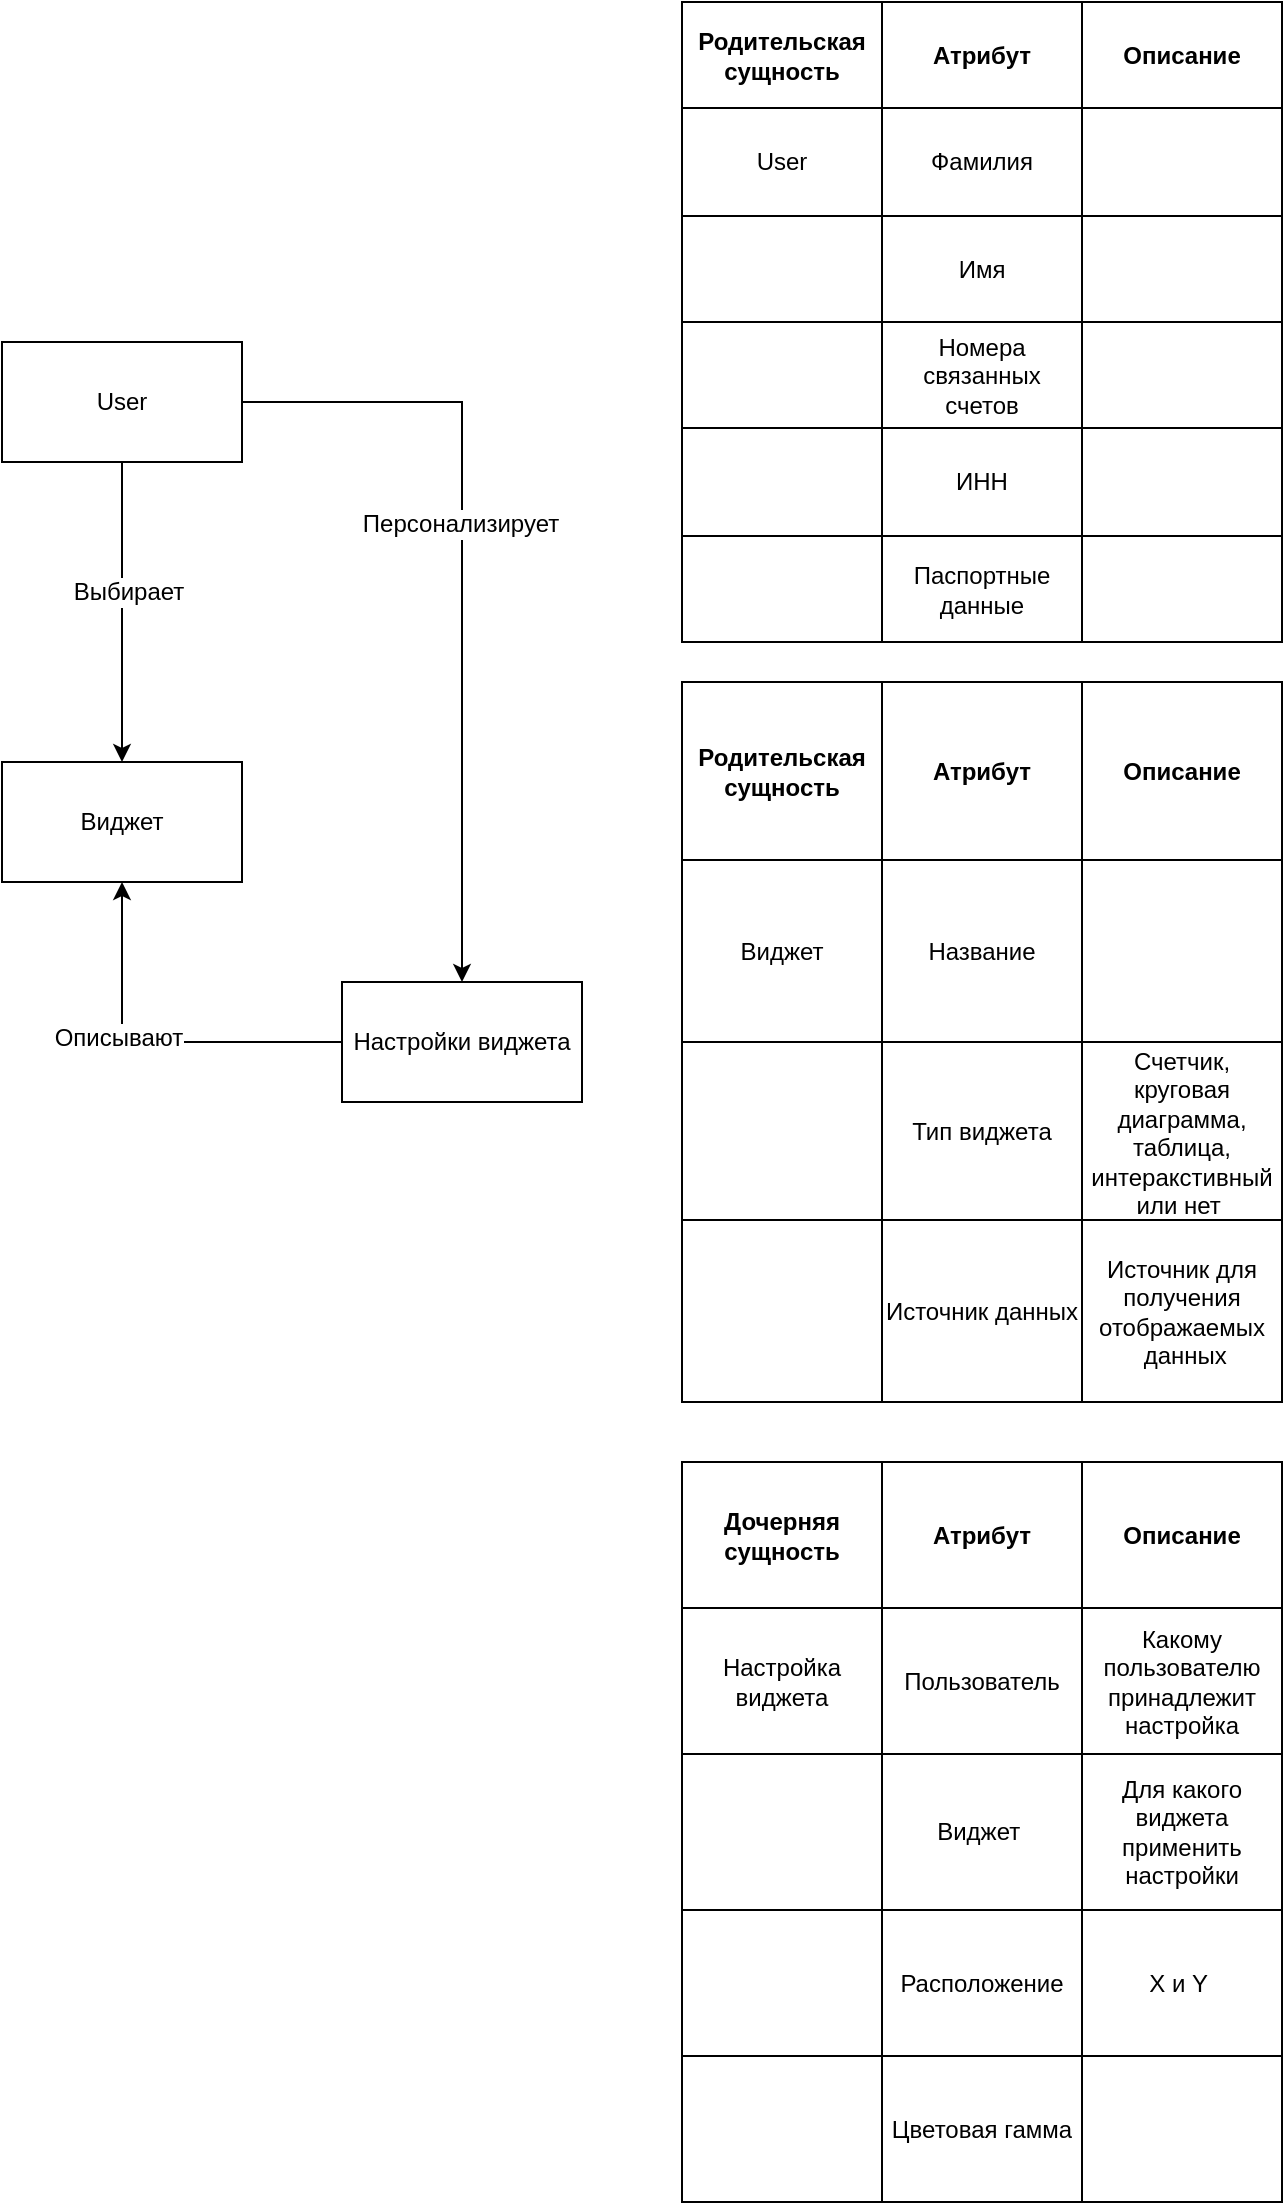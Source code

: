 <mxfile version="24.8.4">
  <diagram name="Страница — 1" id="faxVTMuRRljXTkS1WN6G">
    <mxGraphModel dx="470" dy="615" grid="1" gridSize="10" guides="1" tooltips="1" connect="1" arrows="1" fold="1" page="1" pageScale="1" pageWidth="827" pageHeight="1169" math="0" shadow="0">
      <root>
        <mxCell id="0" />
        <mxCell id="1" parent="0" />
        <mxCell id="xm2-nABP-ymJ9Zs_FAcM-1" style="edgeStyle=orthogonalEdgeStyle;rounded=0;orthogonalLoop=1;jettySize=auto;html=1;entryX=0.5;entryY=0;entryDx=0;entryDy=0;fontSize=12;" edge="1" parent="1" source="xm2-nABP-ymJ9Zs_FAcM-5" target="xm2-nABP-ymJ9Zs_FAcM-9">
          <mxGeometry relative="1" as="geometry" />
        </mxCell>
        <mxCell id="xm2-nABP-ymJ9Zs_FAcM-2" value="Персонализирует" style="edgeLabel;html=1;align=center;verticalAlign=middle;resizable=0;points=[];fontSize=12;" vertex="1" connectable="0" parent="xm2-nABP-ymJ9Zs_FAcM-1">
          <mxGeometry x="-0.145" y="-1" relative="1" as="geometry">
            <mxPoint as="offset" />
          </mxGeometry>
        </mxCell>
        <mxCell id="xm2-nABP-ymJ9Zs_FAcM-3" style="edgeStyle=orthogonalEdgeStyle;rounded=0;orthogonalLoop=1;jettySize=auto;html=1;fontSize=12;" edge="1" parent="1" source="xm2-nABP-ymJ9Zs_FAcM-5" target="xm2-nABP-ymJ9Zs_FAcM-6">
          <mxGeometry relative="1" as="geometry" />
        </mxCell>
        <mxCell id="xm2-nABP-ymJ9Zs_FAcM-4" value="Выбирает" style="edgeLabel;html=1;align=center;verticalAlign=middle;resizable=0;points=[];fontSize=12;" vertex="1" connectable="0" parent="xm2-nABP-ymJ9Zs_FAcM-3">
          <mxGeometry x="-0.133" y="3" relative="1" as="geometry">
            <mxPoint as="offset" />
          </mxGeometry>
        </mxCell>
        <mxCell id="xm2-nABP-ymJ9Zs_FAcM-5" value="User" style="rounded=0;whiteSpace=wrap;html=1;fontSize=12;" vertex="1" parent="1">
          <mxGeometry x="130" y="190" width="120" height="60" as="geometry" />
        </mxCell>
        <mxCell id="xm2-nABP-ymJ9Zs_FAcM-6" value="Виджет" style="rounded=0;whiteSpace=wrap;html=1;fontSize=12;" vertex="1" parent="1">
          <mxGeometry x="130" y="400" width="120" height="60" as="geometry" />
        </mxCell>
        <mxCell id="xm2-nABP-ymJ9Zs_FAcM-7" style="edgeStyle=orthogonalEdgeStyle;rounded=0;orthogonalLoop=1;jettySize=auto;html=1;entryX=0.5;entryY=1;entryDx=0;entryDy=0;fontSize=12;" edge="1" parent="1" source="xm2-nABP-ymJ9Zs_FAcM-9" target="xm2-nABP-ymJ9Zs_FAcM-6">
          <mxGeometry relative="1" as="geometry" />
        </mxCell>
        <mxCell id="xm2-nABP-ymJ9Zs_FAcM-8" value="Описывают" style="edgeLabel;html=1;align=center;verticalAlign=middle;resizable=0;points=[];fontSize=12;" vertex="1" connectable="0" parent="xm2-nABP-ymJ9Zs_FAcM-7">
          <mxGeometry x="0.179" y="2" relative="1" as="geometry">
            <mxPoint as="offset" />
          </mxGeometry>
        </mxCell>
        <mxCell id="xm2-nABP-ymJ9Zs_FAcM-9" value="Настройки виджета" style="rounded=0;whiteSpace=wrap;html=1;fontSize=12;" vertex="1" parent="1">
          <mxGeometry x="300" y="510" width="120" height="60" as="geometry" />
        </mxCell>
        <mxCell id="xm2-nABP-ymJ9Zs_FAcM-10" value="" style="shape=table;startSize=0;container=1;collapsible=0;childLayout=tableLayout;fontSize=12;" vertex="1" parent="1">
          <mxGeometry x="470" y="20" width="300" height="320" as="geometry" />
        </mxCell>
        <mxCell id="xm2-nABP-ymJ9Zs_FAcM-11" value="" style="shape=tableRow;horizontal=0;startSize=0;swimlaneHead=0;swimlaneBody=0;strokeColor=inherit;top=0;left=0;bottom=0;right=0;collapsible=0;dropTarget=0;fillColor=none;points=[[0,0.5],[1,0.5]];portConstraint=eastwest;fontSize=12;" vertex="1" parent="xm2-nABP-ymJ9Zs_FAcM-10">
          <mxGeometry width="300" height="53" as="geometry" />
        </mxCell>
        <mxCell id="xm2-nABP-ymJ9Zs_FAcM-12" value="Родительская сущность" style="shape=partialRectangle;html=1;whiteSpace=wrap;connectable=0;strokeColor=inherit;overflow=hidden;fillColor=none;top=0;left=0;bottom=0;right=0;pointerEvents=1;fontSize=12;fontStyle=1" vertex="1" parent="xm2-nABP-ymJ9Zs_FAcM-11">
          <mxGeometry width="100" height="53" as="geometry">
            <mxRectangle width="100" height="53" as="alternateBounds" />
          </mxGeometry>
        </mxCell>
        <mxCell id="xm2-nABP-ymJ9Zs_FAcM-13" value="&lt;font style=&quot;font-size: 12px;&quot;&gt;Атрибут&lt;/font&gt;" style="shape=partialRectangle;html=1;whiteSpace=wrap;connectable=0;strokeColor=inherit;overflow=hidden;fillColor=none;top=0;left=0;bottom=0;right=0;pointerEvents=1;fontSize=12;fontStyle=1" vertex="1" parent="xm2-nABP-ymJ9Zs_FAcM-11">
          <mxGeometry x="100" width="100" height="53" as="geometry">
            <mxRectangle width="100" height="53" as="alternateBounds" />
          </mxGeometry>
        </mxCell>
        <mxCell id="xm2-nABP-ymJ9Zs_FAcM-14" value="Описание" style="shape=partialRectangle;html=1;whiteSpace=wrap;connectable=0;strokeColor=inherit;overflow=hidden;fillColor=none;top=0;left=0;bottom=0;right=0;pointerEvents=1;fontSize=12;fontStyle=1" vertex="1" parent="xm2-nABP-ymJ9Zs_FAcM-11">
          <mxGeometry x="200" width="100" height="53" as="geometry">
            <mxRectangle width="100" height="53" as="alternateBounds" />
          </mxGeometry>
        </mxCell>
        <mxCell id="xm2-nABP-ymJ9Zs_FAcM-15" value="" style="shape=tableRow;horizontal=0;startSize=0;swimlaneHead=0;swimlaneBody=0;strokeColor=inherit;top=0;left=0;bottom=0;right=0;collapsible=0;dropTarget=0;fillColor=none;points=[[0,0.5],[1,0.5]];portConstraint=eastwest;fontSize=12;" vertex="1" parent="xm2-nABP-ymJ9Zs_FAcM-10">
          <mxGeometry y="53" width="300" height="54" as="geometry" />
        </mxCell>
        <mxCell id="xm2-nABP-ymJ9Zs_FAcM-16" value="User" style="shape=partialRectangle;html=1;whiteSpace=wrap;connectable=0;strokeColor=inherit;overflow=hidden;fillColor=none;top=0;left=0;bottom=0;right=0;pointerEvents=1;fontSize=12;" vertex="1" parent="xm2-nABP-ymJ9Zs_FAcM-15">
          <mxGeometry width="100" height="54" as="geometry">
            <mxRectangle width="100" height="54" as="alternateBounds" />
          </mxGeometry>
        </mxCell>
        <mxCell id="xm2-nABP-ymJ9Zs_FAcM-17" value="Фамилия" style="shape=partialRectangle;html=1;whiteSpace=wrap;connectable=0;strokeColor=inherit;overflow=hidden;fillColor=none;top=0;left=0;bottom=0;right=0;pointerEvents=1;fontSize=12;" vertex="1" parent="xm2-nABP-ymJ9Zs_FAcM-15">
          <mxGeometry x="100" width="100" height="54" as="geometry">
            <mxRectangle width="100" height="54" as="alternateBounds" />
          </mxGeometry>
        </mxCell>
        <mxCell id="xm2-nABP-ymJ9Zs_FAcM-18" value="" style="shape=partialRectangle;html=1;whiteSpace=wrap;connectable=0;strokeColor=inherit;overflow=hidden;fillColor=none;top=0;left=0;bottom=0;right=0;pointerEvents=1;fontSize=12;" vertex="1" parent="xm2-nABP-ymJ9Zs_FAcM-15">
          <mxGeometry x="200" width="100" height="54" as="geometry">
            <mxRectangle width="100" height="54" as="alternateBounds" />
          </mxGeometry>
        </mxCell>
        <mxCell id="xm2-nABP-ymJ9Zs_FAcM-19" value="" style="shape=tableRow;horizontal=0;startSize=0;swimlaneHead=0;swimlaneBody=0;strokeColor=inherit;top=0;left=0;bottom=0;right=0;collapsible=0;dropTarget=0;fillColor=none;points=[[0,0.5],[1,0.5]];portConstraint=eastwest;fontSize=12;" vertex="1" parent="xm2-nABP-ymJ9Zs_FAcM-10">
          <mxGeometry y="107" width="300" height="53" as="geometry" />
        </mxCell>
        <mxCell id="xm2-nABP-ymJ9Zs_FAcM-20" value="" style="shape=partialRectangle;html=1;whiteSpace=wrap;connectable=0;strokeColor=inherit;overflow=hidden;fillColor=none;top=0;left=0;bottom=0;right=0;pointerEvents=1;fontSize=12;" vertex="1" parent="xm2-nABP-ymJ9Zs_FAcM-19">
          <mxGeometry width="100" height="53" as="geometry">
            <mxRectangle width="100" height="53" as="alternateBounds" />
          </mxGeometry>
        </mxCell>
        <mxCell id="xm2-nABP-ymJ9Zs_FAcM-21" value="Имя" style="shape=partialRectangle;html=1;whiteSpace=wrap;connectable=0;strokeColor=inherit;overflow=hidden;fillColor=none;top=0;left=0;bottom=0;right=0;pointerEvents=1;fontSize=12;" vertex="1" parent="xm2-nABP-ymJ9Zs_FAcM-19">
          <mxGeometry x="100" width="100" height="53" as="geometry">
            <mxRectangle width="100" height="53" as="alternateBounds" />
          </mxGeometry>
        </mxCell>
        <mxCell id="xm2-nABP-ymJ9Zs_FAcM-22" value="" style="shape=partialRectangle;html=1;whiteSpace=wrap;connectable=0;strokeColor=inherit;overflow=hidden;fillColor=none;top=0;left=0;bottom=0;right=0;pointerEvents=1;fontSize=12;" vertex="1" parent="xm2-nABP-ymJ9Zs_FAcM-19">
          <mxGeometry x="200" width="100" height="53" as="geometry">
            <mxRectangle width="100" height="53" as="alternateBounds" />
          </mxGeometry>
        </mxCell>
        <mxCell id="xm2-nABP-ymJ9Zs_FAcM-23" style="shape=tableRow;horizontal=0;startSize=0;swimlaneHead=0;swimlaneBody=0;strokeColor=inherit;top=0;left=0;bottom=0;right=0;collapsible=0;dropTarget=0;fillColor=none;points=[[0,0.5],[1,0.5]];portConstraint=eastwest;fontSize=12;" vertex="1" parent="xm2-nABP-ymJ9Zs_FAcM-10">
          <mxGeometry y="160" width="300" height="53" as="geometry" />
        </mxCell>
        <mxCell id="xm2-nABP-ymJ9Zs_FAcM-24" style="shape=partialRectangle;html=1;whiteSpace=wrap;connectable=0;strokeColor=inherit;overflow=hidden;fillColor=none;top=0;left=0;bottom=0;right=0;pointerEvents=1;fontSize=12;" vertex="1" parent="xm2-nABP-ymJ9Zs_FAcM-23">
          <mxGeometry width="100" height="53" as="geometry">
            <mxRectangle width="100" height="53" as="alternateBounds" />
          </mxGeometry>
        </mxCell>
        <mxCell id="xm2-nABP-ymJ9Zs_FAcM-25" value="Номера связанных счетов" style="shape=partialRectangle;html=1;whiteSpace=wrap;connectable=0;strokeColor=inherit;overflow=hidden;fillColor=none;top=0;left=0;bottom=0;right=0;pointerEvents=1;fontSize=12;" vertex="1" parent="xm2-nABP-ymJ9Zs_FAcM-23">
          <mxGeometry x="100" width="100" height="53" as="geometry">
            <mxRectangle width="100" height="53" as="alternateBounds" />
          </mxGeometry>
        </mxCell>
        <mxCell id="xm2-nABP-ymJ9Zs_FAcM-26" style="shape=partialRectangle;html=1;whiteSpace=wrap;connectable=0;strokeColor=inherit;overflow=hidden;fillColor=none;top=0;left=0;bottom=0;right=0;pointerEvents=1;fontSize=12;" vertex="1" parent="xm2-nABP-ymJ9Zs_FAcM-23">
          <mxGeometry x="200" width="100" height="53" as="geometry">
            <mxRectangle width="100" height="53" as="alternateBounds" />
          </mxGeometry>
        </mxCell>
        <mxCell id="xm2-nABP-ymJ9Zs_FAcM-27" style="shape=tableRow;horizontal=0;startSize=0;swimlaneHead=0;swimlaneBody=0;strokeColor=inherit;top=0;left=0;bottom=0;right=0;collapsible=0;dropTarget=0;fillColor=none;points=[[0,0.5],[1,0.5]];portConstraint=eastwest;fontSize=12;" vertex="1" parent="xm2-nABP-ymJ9Zs_FAcM-10">
          <mxGeometry y="213" width="300" height="54" as="geometry" />
        </mxCell>
        <mxCell id="xm2-nABP-ymJ9Zs_FAcM-28" style="shape=partialRectangle;html=1;whiteSpace=wrap;connectable=0;strokeColor=inherit;overflow=hidden;fillColor=none;top=0;left=0;bottom=0;right=0;pointerEvents=1;fontSize=12;" vertex="1" parent="xm2-nABP-ymJ9Zs_FAcM-27">
          <mxGeometry width="100" height="54" as="geometry">
            <mxRectangle width="100" height="54" as="alternateBounds" />
          </mxGeometry>
        </mxCell>
        <mxCell id="xm2-nABP-ymJ9Zs_FAcM-29" value="ИНН" style="shape=partialRectangle;html=1;whiteSpace=wrap;connectable=0;strokeColor=inherit;overflow=hidden;fillColor=none;top=0;left=0;bottom=0;right=0;pointerEvents=1;fontSize=12;" vertex="1" parent="xm2-nABP-ymJ9Zs_FAcM-27">
          <mxGeometry x="100" width="100" height="54" as="geometry">
            <mxRectangle width="100" height="54" as="alternateBounds" />
          </mxGeometry>
        </mxCell>
        <mxCell id="xm2-nABP-ymJ9Zs_FAcM-30" style="shape=partialRectangle;html=1;whiteSpace=wrap;connectable=0;strokeColor=inherit;overflow=hidden;fillColor=none;top=0;left=0;bottom=0;right=0;pointerEvents=1;fontSize=12;" vertex="1" parent="xm2-nABP-ymJ9Zs_FAcM-27">
          <mxGeometry x="200" width="100" height="54" as="geometry">
            <mxRectangle width="100" height="54" as="alternateBounds" />
          </mxGeometry>
        </mxCell>
        <mxCell id="xm2-nABP-ymJ9Zs_FAcM-31" style="shape=tableRow;horizontal=0;startSize=0;swimlaneHead=0;swimlaneBody=0;strokeColor=inherit;top=0;left=0;bottom=0;right=0;collapsible=0;dropTarget=0;fillColor=none;points=[[0,0.5],[1,0.5]];portConstraint=eastwest;fontSize=12;" vertex="1" parent="xm2-nABP-ymJ9Zs_FAcM-10">
          <mxGeometry y="267" width="300" height="53" as="geometry" />
        </mxCell>
        <mxCell id="xm2-nABP-ymJ9Zs_FAcM-32" style="shape=partialRectangle;html=1;whiteSpace=wrap;connectable=0;strokeColor=inherit;overflow=hidden;fillColor=none;top=0;left=0;bottom=0;right=0;pointerEvents=1;fontSize=12;" vertex="1" parent="xm2-nABP-ymJ9Zs_FAcM-31">
          <mxGeometry width="100" height="53" as="geometry">
            <mxRectangle width="100" height="53" as="alternateBounds" />
          </mxGeometry>
        </mxCell>
        <mxCell id="xm2-nABP-ymJ9Zs_FAcM-33" value="Паспортные данные" style="shape=partialRectangle;html=1;whiteSpace=wrap;connectable=0;strokeColor=inherit;overflow=hidden;fillColor=none;top=0;left=0;bottom=0;right=0;pointerEvents=1;fontSize=12;" vertex="1" parent="xm2-nABP-ymJ9Zs_FAcM-31">
          <mxGeometry x="100" width="100" height="53" as="geometry">
            <mxRectangle width="100" height="53" as="alternateBounds" />
          </mxGeometry>
        </mxCell>
        <mxCell id="xm2-nABP-ymJ9Zs_FAcM-34" style="shape=partialRectangle;html=1;whiteSpace=wrap;connectable=0;strokeColor=inherit;overflow=hidden;fillColor=none;top=0;left=0;bottom=0;right=0;pointerEvents=1;fontSize=12;" vertex="1" parent="xm2-nABP-ymJ9Zs_FAcM-31">
          <mxGeometry x="200" width="100" height="53" as="geometry">
            <mxRectangle width="100" height="53" as="alternateBounds" />
          </mxGeometry>
        </mxCell>
        <mxCell id="xm2-nABP-ymJ9Zs_FAcM-35" value="" style="shape=table;startSize=0;container=1;collapsible=0;childLayout=tableLayout;fontSize=12;" vertex="1" parent="1">
          <mxGeometry x="470" y="360" width="300" height="360" as="geometry" />
        </mxCell>
        <mxCell id="xm2-nABP-ymJ9Zs_FAcM-36" value="" style="shape=tableRow;horizontal=0;startSize=0;swimlaneHead=0;swimlaneBody=0;strokeColor=inherit;top=0;left=0;bottom=0;right=0;collapsible=0;dropTarget=0;fillColor=none;points=[[0,0.5],[1,0.5]];portConstraint=eastwest;fontSize=12;" vertex="1" parent="xm2-nABP-ymJ9Zs_FAcM-35">
          <mxGeometry width="300" height="89" as="geometry" />
        </mxCell>
        <mxCell id="xm2-nABP-ymJ9Zs_FAcM-37" value="Родительская сущность" style="shape=partialRectangle;html=1;whiteSpace=wrap;connectable=0;strokeColor=inherit;overflow=hidden;fillColor=none;top=0;left=0;bottom=0;right=0;pointerEvents=1;fontSize=12;fontStyle=1" vertex="1" parent="xm2-nABP-ymJ9Zs_FAcM-36">
          <mxGeometry width="100" height="89" as="geometry">
            <mxRectangle width="100" height="89" as="alternateBounds" />
          </mxGeometry>
        </mxCell>
        <mxCell id="xm2-nABP-ymJ9Zs_FAcM-38" value="&lt;font style=&quot;font-size: 12px;&quot;&gt;Атрибут&lt;/font&gt;" style="shape=partialRectangle;html=1;whiteSpace=wrap;connectable=0;strokeColor=inherit;overflow=hidden;fillColor=none;top=0;left=0;bottom=0;right=0;pointerEvents=1;fontSize=12;fontStyle=1" vertex="1" parent="xm2-nABP-ymJ9Zs_FAcM-36">
          <mxGeometry x="100" width="100" height="89" as="geometry">
            <mxRectangle width="100" height="89" as="alternateBounds" />
          </mxGeometry>
        </mxCell>
        <mxCell id="xm2-nABP-ymJ9Zs_FAcM-39" value="Описание" style="shape=partialRectangle;html=1;whiteSpace=wrap;connectable=0;strokeColor=inherit;overflow=hidden;fillColor=none;top=0;left=0;bottom=0;right=0;pointerEvents=1;fontSize=12;fontStyle=1" vertex="1" parent="xm2-nABP-ymJ9Zs_FAcM-36">
          <mxGeometry x="200" width="100" height="89" as="geometry">
            <mxRectangle width="100" height="89" as="alternateBounds" />
          </mxGeometry>
        </mxCell>
        <mxCell id="xm2-nABP-ymJ9Zs_FAcM-40" value="" style="shape=tableRow;horizontal=0;startSize=0;swimlaneHead=0;swimlaneBody=0;strokeColor=inherit;top=0;left=0;bottom=0;right=0;collapsible=0;dropTarget=0;fillColor=none;points=[[0,0.5],[1,0.5]];portConstraint=eastwest;fontSize=12;" vertex="1" parent="xm2-nABP-ymJ9Zs_FAcM-35">
          <mxGeometry y="89" width="300" height="91" as="geometry" />
        </mxCell>
        <mxCell id="xm2-nABP-ymJ9Zs_FAcM-41" value="Виджет" style="shape=partialRectangle;html=1;whiteSpace=wrap;connectable=0;strokeColor=inherit;overflow=hidden;fillColor=none;top=0;left=0;bottom=0;right=0;pointerEvents=1;fontSize=12;" vertex="1" parent="xm2-nABP-ymJ9Zs_FAcM-40">
          <mxGeometry width="100" height="91" as="geometry">
            <mxRectangle width="100" height="91" as="alternateBounds" />
          </mxGeometry>
        </mxCell>
        <mxCell id="xm2-nABP-ymJ9Zs_FAcM-42" value="Название" style="shape=partialRectangle;html=1;whiteSpace=wrap;connectable=0;strokeColor=inherit;overflow=hidden;fillColor=none;top=0;left=0;bottom=0;right=0;pointerEvents=1;fontSize=12;" vertex="1" parent="xm2-nABP-ymJ9Zs_FAcM-40">
          <mxGeometry x="100" width="100" height="91" as="geometry">
            <mxRectangle width="100" height="91" as="alternateBounds" />
          </mxGeometry>
        </mxCell>
        <mxCell id="xm2-nABP-ymJ9Zs_FAcM-43" value="" style="shape=partialRectangle;html=1;whiteSpace=wrap;connectable=0;strokeColor=inherit;overflow=hidden;fillColor=none;top=0;left=0;bottom=0;right=0;pointerEvents=1;fontSize=12;" vertex="1" parent="xm2-nABP-ymJ9Zs_FAcM-40">
          <mxGeometry x="200" width="100" height="91" as="geometry">
            <mxRectangle width="100" height="91" as="alternateBounds" />
          </mxGeometry>
        </mxCell>
        <mxCell id="xm2-nABP-ymJ9Zs_FAcM-44" value="" style="shape=tableRow;horizontal=0;startSize=0;swimlaneHead=0;swimlaneBody=0;strokeColor=inherit;top=0;left=0;bottom=0;right=0;collapsible=0;dropTarget=0;fillColor=none;points=[[0,0.5],[1,0.5]];portConstraint=eastwest;fontSize=12;" vertex="1" parent="xm2-nABP-ymJ9Zs_FAcM-35">
          <mxGeometry y="180" width="300" height="89" as="geometry" />
        </mxCell>
        <mxCell id="xm2-nABP-ymJ9Zs_FAcM-45" value="" style="shape=partialRectangle;html=1;whiteSpace=wrap;connectable=0;strokeColor=inherit;overflow=hidden;fillColor=none;top=0;left=0;bottom=0;right=0;pointerEvents=1;fontSize=12;" vertex="1" parent="xm2-nABP-ymJ9Zs_FAcM-44">
          <mxGeometry width="100" height="89" as="geometry">
            <mxRectangle width="100" height="89" as="alternateBounds" />
          </mxGeometry>
        </mxCell>
        <mxCell id="xm2-nABP-ymJ9Zs_FAcM-46" value="Тип виджета" style="shape=partialRectangle;html=1;whiteSpace=wrap;connectable=0;strokeColor=inherit;overflow=hidden;fillColor=none;top=0;left=0;bottom=0;right=0;pointerEvents=1;fontSize=12;" vertex="1" parent="xm2-nABP-ymJ9Zs_FAcM-44">
          <mxGeometry x="100" width="100" height="89" as="geometry">
            <mxRectangle width="100" height="89" as="alternateBounds" />
          </mxGeometry>
        </mxCell>
        <mxCell id="xm2-nABP-ymJ9Zs_FAcM-47" value="Счетчик, круговая диаграмма, таблица, интеракстивный или нет&amp;nbsp;" style="shape=partialRectangle;html=1;whiteSpace=wrap;connectable=0;strokeColor=inherit;overflow=hidden;fillColor=none;top=0;left=0;bottom=0;right=0;pointerEvents=1;fontSize=12;" vertex="1" parent="xm2-nABP-ymJ9Zs_FAcM-44">
          <mxGeometry x="200" width="100" height="89" as="geometry">
            <mxRectangle width="100" height="89" as="alternateBounds" />
          </mxGeometry>
        </mxCell>
        <mxCell id="xm2-nABP-ymJ9Zs_FAcM-48" style="shape=tableRow;horizontal=0;startSize=0;swimlaneHead=0;swimlaneBody=0;strokeColor=inherit;top=0;left=0;bottom=0;right=0;collapsible=0;dropTarget=0;fillColor=none;points=[[0,0.5],[1,0.5]];portConstraint=eastwest;fontSize=12;" vertex="1" parent="xm2-nABP-ymJ9Zs_FAcM-35">
          <mxGeometry y="269" width="300" height="91" as="geometry" />
        </mxCell>
        <mxCell id="xm2-nABP-ymJ9Zs_FAcM-49" style="shape=partialRectangle;html=1;whiteSpace=wrap;connectable=0;strokeColor=inherit;overflow=hidden;fillColor=none;top=0;left=0;bottom=0;right=0;pointerEvents=1;fontSize=12;" vertex="1" parent="xm2-nABP-ymJ9Zs_FAcM-48">
          <mxGeometry width="100" height="91" as="geometry">
            <mxRectangle width="100" height="91" as="alternateBounds" />
          </mxGeometry>
        </mxCell>
        <mxCell id="xm2-nABP-ymJ9Zs_FAcM-50" value="Источник данных" style="shape=partialRectangle;html=1;whiteSpace=wrap;connectable=0;strokeColor=inherit;overflow=hidden;fillColor=none;top=0;left=0;bottom=0;right=0;pointerEvents=1;fontSize=12;" vertex="1" parent="xm2-nABP-ymJ9Zs_FAcM-48">
          <mxGeometry x="100" width="100" height="91" as="geometry">
            <mxRectangle width="100" height="91" as="alternateBounds" />
          </mxGeometry>
        </mxCell>
        <mxCell id="xm2-nABP-ymJ9Zs_FAcM-51" value="Источник для получения отображаемых &amp;nbsp;данных" style="shape=partialRectangle;html=1;whiteSpace=wrap;connectable=0;strokeColor=inherit;overflow=hidden;fillColor=none;top=0;left=0;bottom=0;right=0;pointerEvents=1;fontSize=12;" vertex="1" parent="xm2-nABP-ymJ9Zs_FAcM-48">
          <mxGeometry x="200" width="100" height="91" as="geometry">
            <mxRectangle width="100" height="91" as="alternateBounds" />
          </mxGeometry>
        </mxCell>
        <mxCell id="xm2-nABP-ymJ9Zs_FAcM-52" value="" style="shape=table;startSize=0;container=1;collapsible=0;childLayout=tableLayout;fontSize=12;" vertex="1" parent="1">
          <mxGeometry x="470" y="750" width="300" height="370" as="geometry" />
        </mxCell>
        <mxCell id="xm2-nABP-ymJ9Zs_FAcM-53" value="" style="shape=tableRow;horizontal=0;startSize=0;swimlaneHead=0;swimlaneBody=0;strokeColor=inherit;top=0;left=0;bottom=0;right=0;collapsible=0;dropTarget=0;fillColor=none;points=[[0,0.5],[1,0.5]];portConstraint=eastwest;fontSize=12;" vertex="1" parent="xm2-nABP-ymJ9Zs_FAcM-52">
          <mxGeometry width="300" height="73" as="geometry" />
        </mxCell>
        <mxCell id="xm2-nABP-ymJ9Zs_FAcM-54" value="Дочерняя сущность" style="shape=partialRectangle;html=1;whiteSpace=wrap;connectable=0;strokeColor=inherit;overflow=hidden;fillColor=none;top=0;left=0;bottom=0;right=0;pointerEvents=1;fontSize=12;fontStyle=1" vertex="1" parent="xm2-nABP-ymJ9Zs_FAcM-53">
          <mxGeometry width="100" height="73" as="geometry">
            <mxRectangle width="100" height="73" as="alternateBounds" />
          </mxGeometry>
        </mxCell>
        <mxCell id="xm2-nABP-ymJ9Zs_FAcM-55" value="&lt;font style=&quot;font-size: 12px;&quot;&gt;Атрибут&lt;/font&gt;" style="shape=partialRectangle;html=1;whiteSpace=wrap;connectable=0;strokeColor=inherit;overflow=hidden;fillColor=none;top=0;left=0;bottom=0;right=0;pointerEvents=1;fontSize=12;fontStyle=1" vertex="1" parent="xm2-nABP-ymJ9Zs_FAcM-53">
          <mxGeometry x="100" width="100" height="73" as="geometry">
            <mxRectangle width="100" height="73" as="alternateBounds" />
          </mxGeometry>
        </mxCell>
        <mxCell id="xm2-nABP-ymJ9Zs_FAcM-56" value="Описание" style="shape=partialRectangle;html=1;whiteSpace=wrap;connectable=0;strokeColor=inherit;overflow=hidden;fillColor=none;top=0;left=0;bottom=0;right=0;pointerEvents=1;fontSize=12;fontStyle=1" vertex="1" parent="xm2-nABP-ymJ9Zs_FAcM-53">
          <mxGeometry x="200" width="100" height="73" as="geometry">
            <mxRectangle width="100" height="73" as="alternateBounds" />
          </mxGeometry>
        </mxCell>
        <mxCell id="xm2-nABP-ymJ9Zs_FAcM-57" value="" style="shape=tableRow;horizontal=0;startSize=0;swimlaneHead=0;swimlaneBody=0;strokeColor=inherit;top=0;left=0;bottom=0;right=0;collapsible=0;dropTarget=0;fillColor=none;points=[[0,0.5],[1,0.5]];portConstraint=eastwest;fontSize=12;" vertex="1" parent="xm2-nABP-ymJ9Zs_FAcM-52">
          <mxGeometry y="73" width="300" height="73" as="geometry" />
        </mxCell>
        <mxCell id="xm2-nABP-ymJ9Zs_FAcM-58" value="Настройка виджета" style="shape=partialRectangle;html=1;whiteSpace=wrap;connectable=0;strokeColor=inherit;overflow=hidden;fillColor=none;top=0;left=0;bottom=0;right=0;pointerEvents=1;fontSize=12;" vertex="1" parent="xm2-nABP-ymJ9Zs_FAcM-57">
          <mxGeometry width="100" height="73" as="geometry">
            <mxRectangle width="100" height="73" as="alternateBounds" />
          </mxGeometry>
        </mxCell>
        <mxCell id="xm2-nABP-ymJ9Zs_FAcM-59" value="Пользователь" style="shape=partialRectangle;html=1;whiteSpace=wrap;connectable=0;strokeColor=inherit;overflow=hidden;fillColor=none;top=0;left=0;bottom=0;right=0;pointerEvents=1;fontSize=12;" vertex="1" parent="xm2-nABP-ymJ9Zs_FAcM-57">
          <mxGeometry x="100" width="100" height="73" as="geometry">
            <mxRectangle width="100" height="73" as="alternateBounds" />
          </mxGeometry>
        </mxCell>
        <mxCell id="xm2-nABP-ymJ9Zs_FAcM-60" value="Какому пользователю принадлежит настройка" style="shape=partialRectangle;html=1;whiteSpace=wrap;connectable=0;strokeColor=inherit;overflow=hidden;fillColor=none;top=0;left=0;bottom=0;right=0;pointerEvents=1;fontSize=12;" vertex="1" parent="xm2-nABP-ymJ9Zs_FAcM-57">
          <mxGeometry x="200" width="100" height="73" as="geometry">
            <mxRectangle width="100" height="73" as="alternateBounds" />
          </mxGeometry>
        </mxCell>
        <mxCell id="xm2-nABP-ymJ9Zs_FAcM-61" value="" style="shape=tableRow;horizontal=0;startSize=0;swimlaneHead=0;swimlaneBody=0;strokeColor=inherit;top=0;left=0;bottom=0;right=0;collapsible=0;dropTarget=0;fillColor=none;points=[[0,0.5],[1,0.5]];portConstraint=eastwest;fontSize=12;" vertex="1" parent="xm2-nABP-ymJ9Zs_FAcM-52">
          <mxGeometry y="146" width="300" height="78" as="geometry" />
        </mxCell>
        <mxCell id="xm2-nABP-ymJ9Zs_FAcM-62" value="" style="shape=partialRectangle;html=1;whiteSpace=wrap;connectable=0;strokeColor=inherit;overflow=hidden;fillColor=none;top=0;left=0;bottom=0;right=0;pointerEvents=1;fontSize=12;" vertex="1" parent="xm2-nABP-ymJ9Zs_FAcM-61">
          <mxGeometry width="100" height="78" as="geometry">
            <mxRectangle width="100" height="78" as="alternateBounds" />
          </mxGeometry>
        </mxCell>
        <mxCell id="xm2-nABP-ymJ9Zs_FAcM-63" value="Виджет&amp;nbsp;" style="shape=partialRectangle;html=1;whiteSpace=wrap;connectable=0;strokeColor=inherit;overflow=hidden;fillColor=none;top=0;left=0;bottom=0;right=0;pointerEvents=1;fontSize=12;" vertex="1" parent="xm2-nABP-ymJ9Zs_FAcM-61">
          <mxGeometry x="100" width="100" height="78" as="geometry">
            <mxRectangle width="100" height="78" as="alternateBounds" />
          </mxGeometry>
        </mxCell>
        <mxCell id="xm2-nABP-ymJ9Zs_FAcM-64" value="Для какого виджета применить настройки" style="shape=partialRectangle;html=1;whiteSpace=wrap;connectable=0;strokeColor=inherit;overflow=hidden;fillColor=none;top=0;left=0;bottom=0;right=0;pointerEvents=1;fontSize=12;" vertex="1" parent="xm2-nABP-ymJ9Zs_FAcM-61">
          <mxGeometry x="200" width="100" height="78" as="geometry">
            <mxRectangle width="100" height="78" as="alternateBounds" />
          </mxGeometry>
        </mxCell>
        <mxCell id="xm2-nABP-ymJ9Zs_FAcM-65" style="shape=tableRow;horizontal=0;startSize=0;swimlaneHead=0;swimlaneBody=0;strokeColor=inherit;top=0;left=0;bottom=0;right=0;collapsible=0;dropTarget=0;fillColor=none;points=[[0,0.5],[1,0.5]];portConstraint=eastwest;fontSize=12;" vertex="1" parent="xm2-nABP-ymJ9Zs_FAcM-52">
          <mxGeometry y="224" width="300" height="73" as="geometry" />
        </mxCell>
        <mxCell id="xm2-nABP-ymJ9Zs_FAcM-66" style="shape=partialRectangle;html=1;whiteSpace=wrap;connectable=0;strokeColor=inherit;overflow=hidden;fillColor=none;top=0;left=0;bottom=0;right=0;pointerEvents=1;fontSize=12;" vertex="1" parent="xm2-nABP-ymJ9Zs_FAcM-65">
          <mxGeometry width="100" height="73" as="geometry">
            <mxRectangle width="100" height="73" as="alternateBounds" />
          </mxGeometry>
        </mxCell>
        <mxCell id="xm2-nABP-ymJ9Zs_FAcM-67" value="Расположение" style="shape=partialRectangle;html=1;whiteSpace=wrap;connectable=0;strokeColor=inherit;overflow=hidden;fillColor=none;top=0;left=0;bottom=0;right=0;pointerEvents=1;fontSize=12;" vertex="1" parent="xm2-nABP-ymJ9Zs_FAcM-65">
          <mxGeometry x="100" width="100" height="73" as="geometry">
            <mxRectangle width="100" height="73" as="alternateBounds" />
          </mxGeometry>
        </mxCell>
        <mxCell id="xm2-nABP-ymJ9Zs_FAcM-68" value="X и Y&amp;nbsp;" style="shape=partialRectangle;html=1;whiteSpace=wrap;connectable=0;strokeColor=inherit;overflow=hidden;fillColor=none;top=0;left=0;bottom=0;right=0;pointerEvents=1;fontSize=12;" vertex="1" parent="xm2-nABP-ymJ9Zs_FAcM-65">
          <mxGeometry x="200" width="100" height="73" as="geometry">
            <mxRectangle width="100" height="73" as="alternateBounds" />
          </mxGeometry>
        </mxCell>
        <mxCell id="xm2-nABP-ymJ9Zs_FAcM-69" style="shape=tableRow;horizontal=0;startSize=0;swimlaneHead=0;swimlaneBody=0;strokeColor=inherit;top=0;left=0;bottom=0;right=0;collapsible=0;dropTarget=0;fillColor=none;points=[[0,0.5],[1,0.5]];portConstraint=eastwest;fontSize=12;" vertex="1" parent="xm2-nABP-ymJ9Zs_FAcM-52">
          <mxGeometry y="297" width="300" height="73" as="geometry" />
        </mxCell>
        <mxCell id="xm2-nABP-ymJ9Zs_FAcM-70" style="shape=partialRectangle;html=1;whiteSpace=wrap;connectable=0;strokeColor=inherit;overflow=hidden;fillColor=none;top=0;left=0;bottom=0;right=0;pointerEvents=1;fontSize=12;" vertex="1" parent="xm2-nABP-ymJ9Zs_FAcM-69">
          <mxGeometry width="100" height="73" as="geometry">
            <mxRectangle width="100" height="73" as="alternateBounds" />
          </mxGeometry>
        </mxCell>
        <mxCell id="xm2-nABP-ymJ9Zs_FAcM-71" value="Цветовая гамма" style="shape=partialRectangle;html=1;whiteSpace=wrap;connectable=0;strokeColor=inherit;overflow=hidden;fillColor=none;top=0;left=0;bottom=0;right=0;pointerEvents=1;fontSize=12;" vertex="1" parent="xm2-nABP-ymJ9Zs_FAcM-69">
          <mxGeometry x="100" width="100" height="73" as="geometry">
            <mxRectangle width="100" height="73" as="alternateBounds" />
          </mxGeometry>
        </mxCell>
        <mxCell id="xm2-nABP-ymJ9Zs_FAcM-72" style="shape=partialRectangle;html=1;whiteSpace=wrap;connectable=0;strokeColor=inherit;overflow=hidden;fillColor=none;top=0;left=0;bottom=0;right=0;pointerEvents=1;fontSize=12;" vertex="1" parent="xm2-nABP-ymJ9Zs_FAcM-69">
          <mxGeometry x="200" width="100" height="73" as="geometry">
            <mxRectangle width="100" height="73" as="alternateBounds" />
          </mxGeometry>
        </mxCell>
      </root>
    </mxGraphModel>
  </diagram>
</mxfile>
